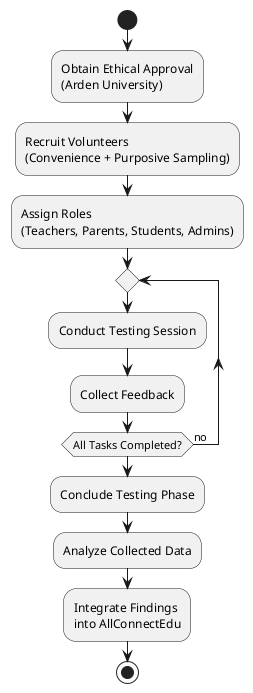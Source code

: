 @startuml Volunteers
start

:Obtain Ethical Approval\n(Arden University);

:Recruit Volunteers\n(Convenience + Purposive Sampling);

:Assign Roles\n(Teachers, Parents, Students, Admins);

repeat
  :Conduct Testing Session;
  :Collect Feedback;
repeat while (All Tasks Completed?) is (no)

:Conclude Testing Phase;

:Analyze Collected Data;

:Integrate Findings\ninto AllConnectEdu;

stop
@enduml
;